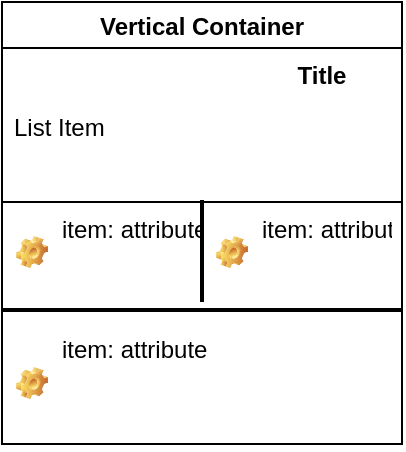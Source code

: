 <mxfile version="14.6.11" type="github">
  <diagram id="C5RBs43oDa-KdzZeNtuy" name="Page-1">
    <mxGraphModel dx="1240" dy="1231" grid="1" gridSize="10" guides="1" tooltips="1" connect="1" arrows="1" fold="1" page="1" pageScale="1" pageWidth="2000" pageHeight="2000" math="0" shadow="0">
      <root>
        <mxCell id="WIyWlLk6GJQsqaUBKTNV-0" />
        <mxCell id="WIyWlLk6GJQsqaUBKTNV-1" parent="WIyWlLk6GJQsqaUBKTNV-0" />
        <mxCell id="OGA9XF_m5Bx5fPg7dGQ3-6" value="Vertical Container" style="swimlane;" parent="WIyWlLk6GJQsqaUBKTNV-1" vertex="1">
          <mxGeometry x="900" y="200" width="200" height="221" as="geometry" />
        </mxCell>
        <mxCell id="OGA9XF_m5Bx5fPg7dGQ3-18" value="" style="shape=crossbar;whiteSpace=wrap;html=1;rounded=1;" parent="OGA9XF_m5Bx5fPg7dGQ3-6" vertex="1">
          <mxGeometry y="90" width="200" height="20" as="geometry" />
        </mxCell>
        <mxCell id="OGA9XF_m5Bx5fPg7dGQ3-20" value="" style="line;strokeWidth=2;html=1;" parent="OGA9XF_m5Bx5fPg7dGQ3-6" vertex="1">
          <mxGeometry y="149" width="200" height="10" as="geometry" />
        </mxCell>
        <mxCell id="OGA9XF_m5Bx5fPg7dGQ3-21" value="" style="line;strokeWidth=2;direction=south;html=1;" parent="OGA9XF_m5Bx5fPg7dGQ3-6" vertex="1">
          <mxGeometry x="95" y="99" width="10" height="51" as="geometry" />
        </mxCell>
        <object label="List Item" placeholders="1" ChooseOrRejectList="{  }" id="OGA9XF_m5Bx5fPg7dGQ3-24">
          <mxCell style="text;strokeColor=none;fillColor=none;align=left;verticalAlign=top;spacingLeft=4;spacingRight=4;overflow=hidden;rotatable=0;points=[[0,0.5],[1,0.5]];portConstraint=eastwest;" parent="OGA9XF_m5Bx5fPg7dGQ3-6" vertex="1">
            <mxGeometry y="49" width="200" height="51" as="geometry" />
          </mxCell>
        </object>
        <object label="Title" placeholders="1" nodeNumber="" id="OGA9XF_m5Bx5fPg7dGQ3-25">
          <mxCell style="text;align=center;fontStyle=1;verticalAlign=middle;spacingLeft=3;spacingRight=3;strokeColor=none;rotatable=0;points=[[0,0.5],[1,0.5]];portConstraint=eastwest;" parent="OGA9XF_m5Bx5fPg7dGQ3-6" vertex="1">
            <mxGeometry x="120" y="23" width="80" height="26" as="geometry" />
          </mxCell>
        </object>
        <object label="item: attribute" placeholders="1" weight="" id="OGA9XF_m5Bx5fPg7dGQ3-27">
          <mxCell style="label;fontStyle=0;strokeColor=none;fillColor=none;align=left;verticalAlign=top;overflow=hidden;spacingLeft=28;spacingRight=4;rotatable=0;points=[[0,0.5],[1,0.5]];portConstraint=eastwest;imageWidth=16;imageHeight=16;image=img/clipart/Gear_128x128.png" parent="OGA9XF_m5Bx5fPg7dGQ3-6" vertex="1">
            <mxGeometry x="100" y="100" width="100" height="50" as="geometry" />
          </mxCell>
        </object>
        <object label="item: attribute" placeholders="1" profitAchieved="" id="OGA9XF_m5Bx5fPg7dGQ3-28">
          <mxCell style="label;fontStyle=0;strokeColor=none;fillColor=none;align=left;verticalAlign=top;overflow=hidden;spacingLeft=28;spacingRight=4;rotatable=0;points=[[0,0.5],[1,0.5]];portConstraint=eastwest;imageWidth=16;imageHeight=16;image=img/clipart/Gear_128x128.png" parent="OGA9XF_m5Bx5fPg7dGQ3-6" vertex="1">
            <mxGeometry y="160" width="200" height="61" as="geometry" />
          </mxCell>
        </object>
        <object label="item: attribute" placeholders="1" profitPerWeight="" id="OGA9XF_m5Bx5fPg7dGQ3-26">
          <mxCell style="label;fontStyle=0;strokeColor=none;fillColor=none;align=left;verticalAlign=top;overflow=hidden;spacingLeft=28;spacingRight=4;rotatable=0;points=[[0,0.5],[1,0.5]];portConstraint=eastwest;imageWidth=16;imageHeight=16;image=img/clipart/Gear_128x128.png" parent="WIyWlLk6GJQsqaUBKTNV-1" vertex="1">
            <mxGeometry x="900" y="300" width="105" height="50" as="geometry" />
          </mxCell>
        </object>
      </root>
    </mxGraphModel>
  </diagram>
</mxfile>
